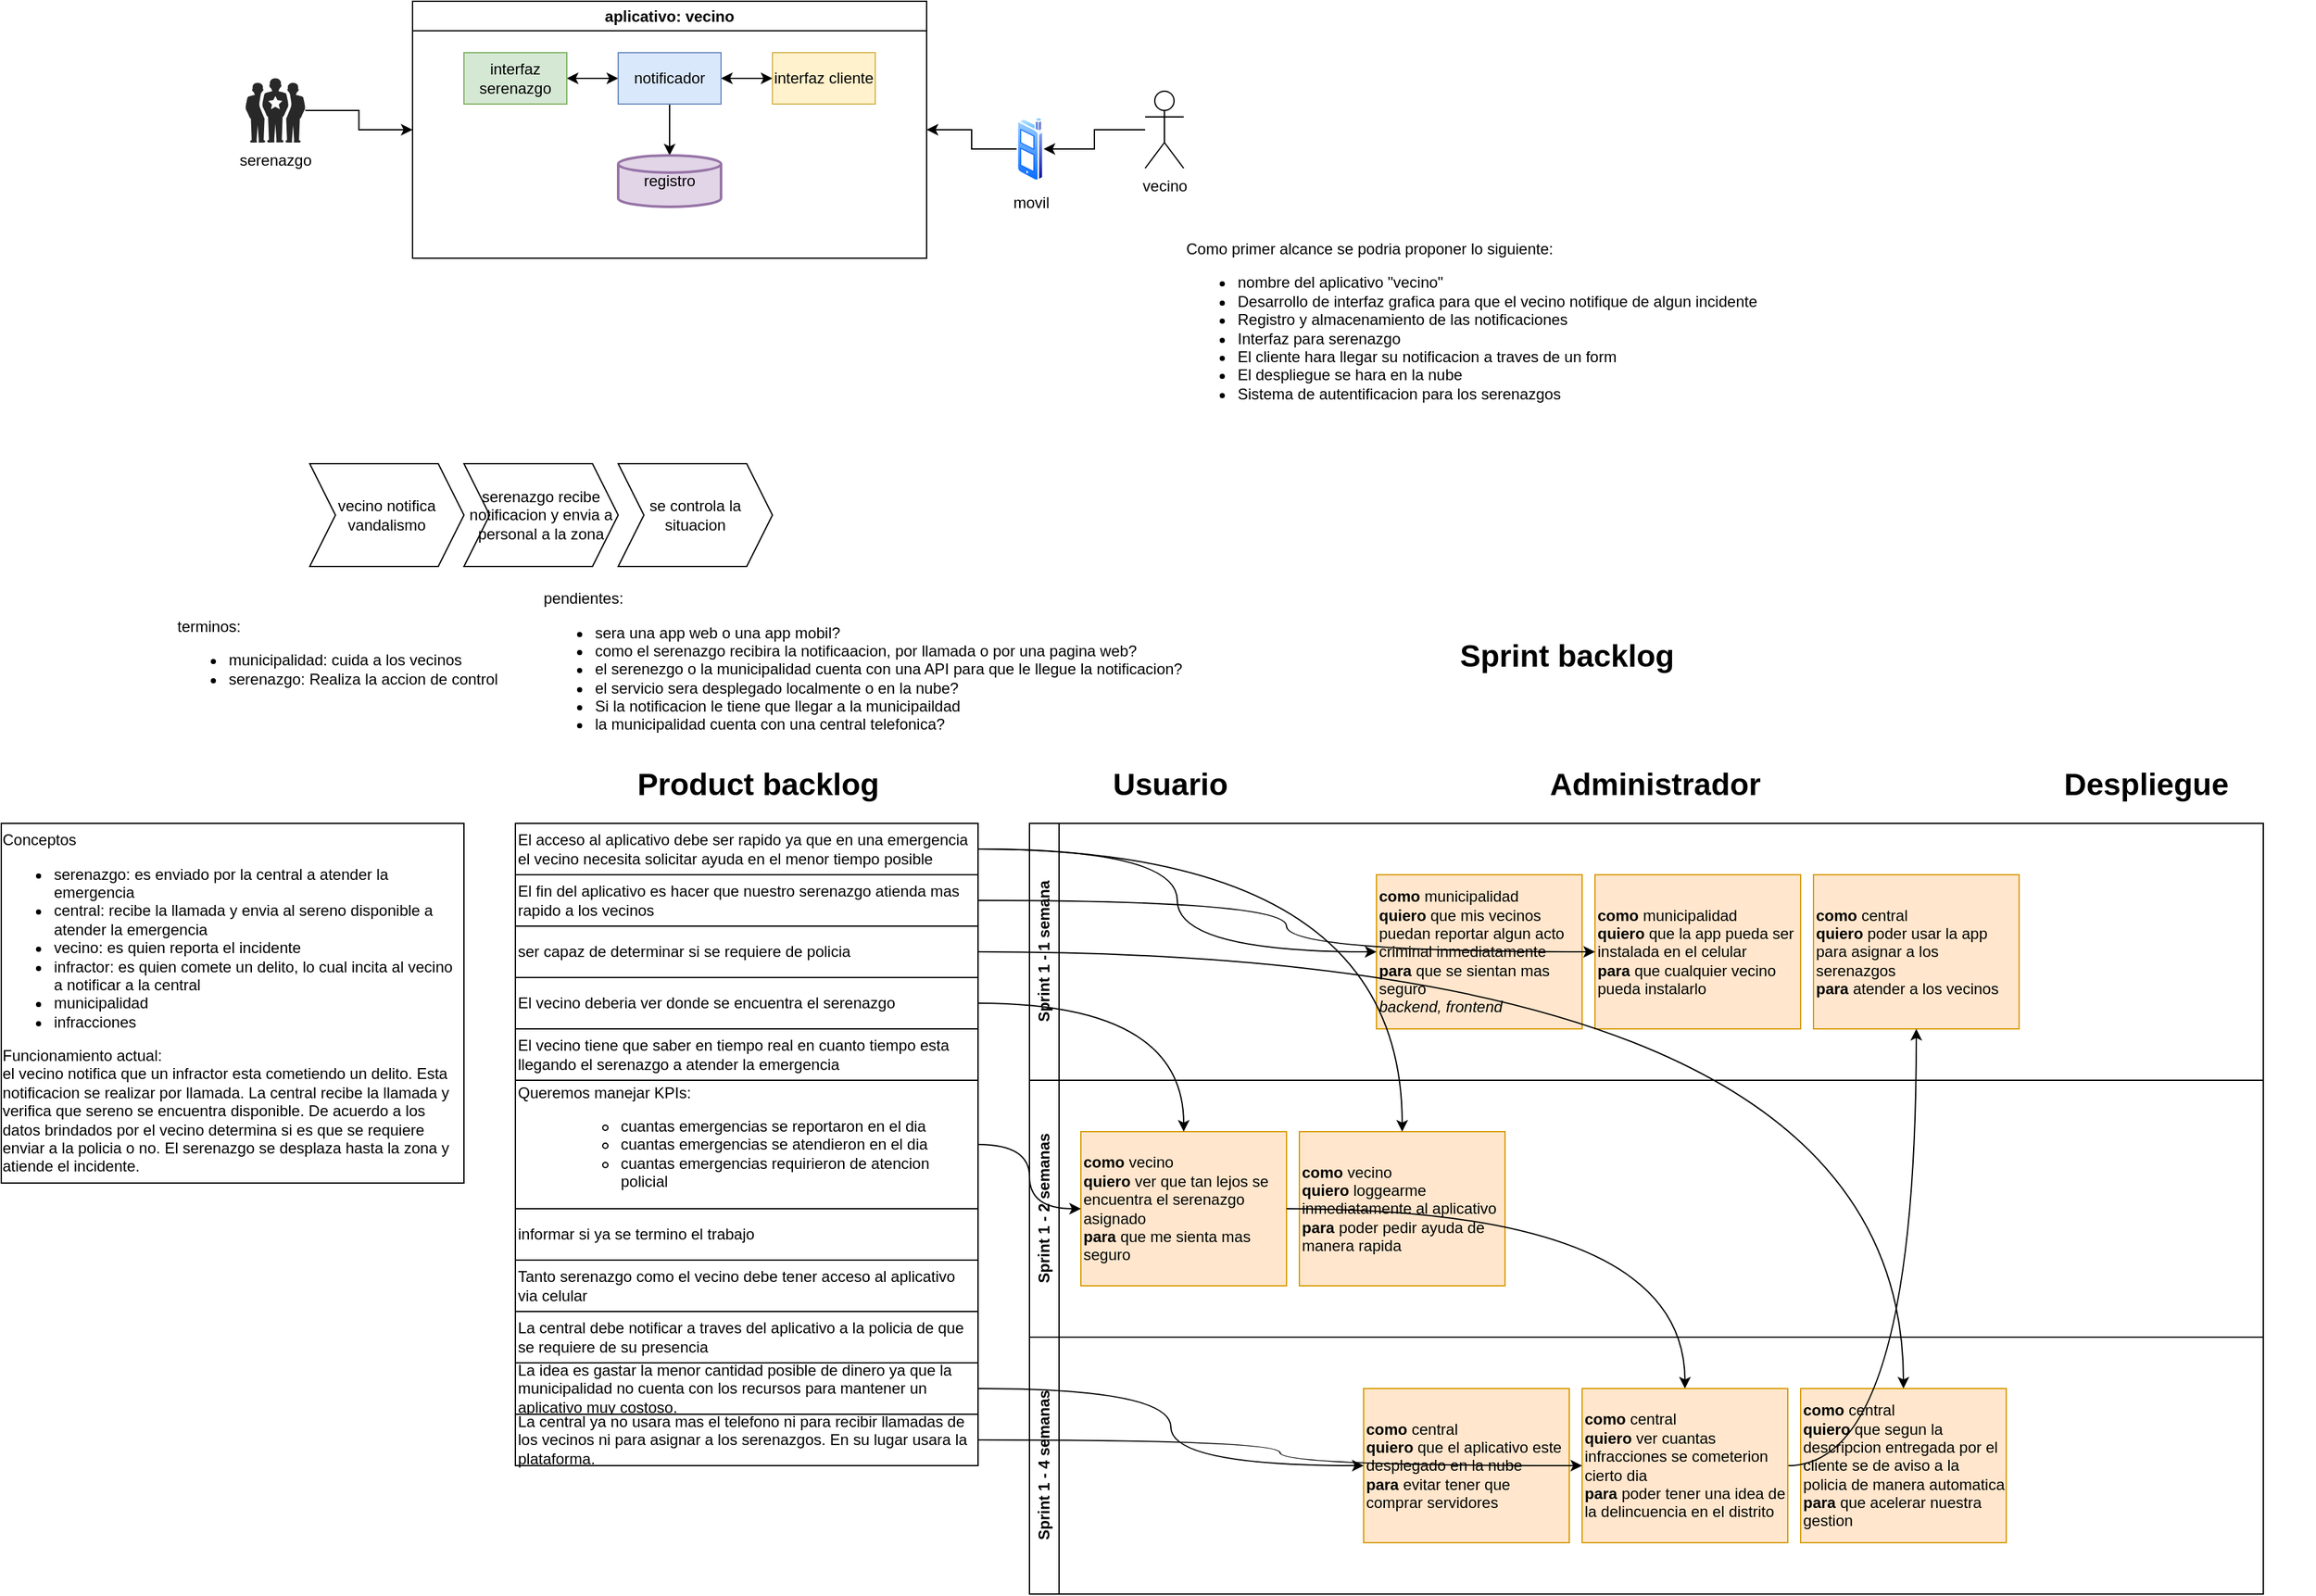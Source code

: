 <mxfile version="21.3.0" type="github">
  <diagram name="Página-1" id="Bkhv1BzIpxXXVQEzDvKO">
    <mxGraphModel dx="2129" dy="658" grid="1" gridSize="10" guides="0" tooltips="1" connect="1" arrows="1" fold="1" page="1" pageScale="1" pageWidth="827" pageHeight="1169" math="0" shadow="0">
      <root>
        <mxCell id="0" />
        <mxCell id="1" parent="0" />
        <mxCell id="rcJcJloOi9SXId4dmmQ6-50" style="edgeStyle=orthogonalEdgeStyle;rounded=0;orthogonalLoop=1;jettySize=auto;html=1;" parent="1" source="rcJcJloOi9SXId4dmmQ6-2" target="rcJcJloOi9SXId4dmmQ6-9" edge="1">
          <mxGeometry relative="1" as="geometry" />
        </mxCell>
        <mxCell id="rcJcJloOi9SXId4dmmQ6-2" value="vecino" style="shape=umlActor;verticalLabelPosition=bottom;verticalAlign=top;html=1;outlineConnect=0;" parent="1" vertex="1">
          <mxGeometry x="730" y="110" width="30" height="60" as="geometry" />
        </mxCell>
        <mxCell id="rcJcJloOi9SXId4dmmQ6-51" style="edgeStyle=orthogonalEdgeStyle;rounded=0;orthogonalLoop=1;jettySize=auto;html=1;" parent="1" source="rcJcJloOi9SXId4dmmQ6-9" target="rcJcJloOi9SXId4dmmQ6-41" edge="1">
          <mxGeometry relative="1" as="geometry" />
        </mxCell>
        <mxCell id="rcJcJloOi9SXId4dmmQ6-9" value="movil" style="image;aspect=fixed;perimeter=ellipsePerimeter;html=1;align=center;shadow=0;dashed=0;spacingTop=3;image=img/lib/active_directory/cell_phone.svg;" parent="1" vertex="1">
          <mxGeometry x="630" y="130" width="21" height="50" as="geometry" />
        </mxCell>
        <mxCell id="rcJcJloOi9SXId4dmmQ6-26" value="vecino notifica vandalismo" style="shape=step;perimeter=stepPerimeter;whiteSpace=wrap;html=1;fixedSize=1;" parent="1" vertex="1">
          <mxGeometry x="80" y="400" width="120" height="80" as="geometry" />
        </mxCell>
        <mxCell id="rcJcJloOi9SXId4dmmQ6-27" value="serenazgo recibe notificacion y envia a personal a la zona" style="shape=step;perimeter=stepPerimeter;whiteSpace=wrap;html=1;fixedSize=1;" parent="1" vertex="1">
          <mxGeometry x="200" y="400" width="120" height="80" as="geometry" />
        </mxCell>
        <mxCell id="rcJcJloOi9SXId4dmmQ6-28" value="se controla la situacion" style="shape=step;perimeter=stepPerimeter;whiteSpace=wrap;html=1;fixedSize=1;" parent="1" vertex="1">
          <mxGeometry x="320" y="400" width="120" height="80" as="geometry" />
        </mxCell>
        <mxCell id="rcJcJloOi9SXId4dmmQ6-36" value="pendientes:&lt;br&gt;&lt;ul&gt;&lt;li&gt;sera una app web o una app mobil?&lt;br&gt;&lt;/li&gt;&lt;li&gt;como el serenazgo recibira la notificaacion, por llamada o por una pagina web?&lt;/li&gt;&lt;li&gt;el serenezgo o la municipalidad cuenta con una API para que le llegue la notificacion?&lt;/li&gt;&lt;li&gt;el servicio sera desplegado localmente o en la nube?&lt;/li&gt;&lt;li&gt;Si la notificacion le tiene que llegar a la municipaildad&lt;/li&gt;&lt;li&gt;la municipalidad cuenta con una central telefonica?&amp;nbsp;&lt;/li&gt;&lt;/ul&gt;" style="text;html=1;align=left;verticalAlign=middle;resizable=0;points=[];autosize=1;strokeColor=none;fillColor=none;" parent="1" vertex="1">
          <mxGeometry x="260" y="490" width="520" height="140" as="geometry" />
        </mxCell>
        <mxCell id="rcJcJloOi9SXId4dmmQ6-40" value="terminos:&lt;br&gt;&lt;ul&gt;&lt;li&gt;municipalidad: cuida a los vecinos&lt;/li&gt;&lt;li&gt;serenazgo: Realiza la accion de control&lt;/li&gt;&lt;/ul&gt;" style="text;html=1;align=left;verticalAlign=middle;resizable=0;points=[];autosize=1;strokeColor=none;fillColor=none;" parent="1" vertex="1">
          <mxGeometry x="-25" y="513" width="270" height="80" as="geometry" />
        </mxCell>
        <mxCell id="rcJcJloOi9SXId4dmmQ6-41" value="aplicativo: vecino" style="swimlane;whiteSpace=wrap;html=1;" parent="1" vertex="1">
          <mxGeometry x="160" y="40" width="400" height="200" as="geometry" />
        </mxCell>
        <mxCell id="rcJcJloOi9SXId4dmmQ6-44" value="" style="edgeStyle=orthogonalEdgeStyle;rounded=0;orthogonalLoop=1;jettySize=auto;html=1;startArrow=classic;startFill=1;" parent="rcJcJloOi9SXId4dmmQ6-41" source="rcJcJloOi9SXId4dmmQ6-42" target="rcJcJloOi9SXId4dmmQ6-43" edge="1">
          <mxGeometry relative="1" as="geometry" />
        </mxCell>
        <mxCell id="rcJcJloOi9SXId4dmmQ6-42" value="interfaz serenazgo" style="rounded=0;whiteSpace=wrap;html=1;fillColor=#d5e8d4;strokeColor=#82b366;" parent="rcJcJloOi9SXId4dmmQ6-41" vertex="1">
          <mxGeometry x="40" y="40" width="80" height="40" as="geometry" />
        </mxCell>
        <mxCell id="rcJcJloOi9SXId4dmmQ6-46" value="" style="edgeStyle=orthogonalEdgeStyle;rounded=0;orthogonalLoop=1;jettySize=auto;html=1;startArrow=classic;startFill=1;" parent="rcJcJloOi9SXId4dmmQ6-41" source="rcJcJloOi9SXId4dmmQ6-43" target="rcJcJloOi9SXId4dmmQ6-45" edge="1">
          <mxGeometry relative="1" as="geometry" />
        </mxCell>
        <mxCell id="rcJcJloOi9SXId4dmmQ6-58" style="edgeStyle=orthogonalEdgeStyle;rounded=0;orthogonalLoop=1;jettySize=auto;html=1;" parent="rcJcJloOi9SXId4dmmQ6-41" source="rcJcJloOi9SXId4dmmQ6-43" target="rcJcJloOi9SXId4dmmQ6-57" edge="1">
          <mxGeometry relative="1" as="geometry" />
        </mxCell>
        <mxCell id="rcJcJloOi9SXId4dmmQ6-43" value="notificador" style="rounded=0;whiteSpace=wrap;html=1;fillColor=#dae8fc;strokeColor=#6c8ebf;" parent="rcJcJloOi9SXId4dmmQ6-41" vertex="1">
          <mxGeometry x="160" y="40" width="80" height="40" as="geometry" />
        </mxCell>
        <mxCell id="rcJcJloOi9SXId4dmmQ6-45" value="interfaz cliente" style="rounded=0;whiteSpace=wrap;html=1;fillColor=#fff2cc;strokeColor=#d6b656;" parent="rcJcJloOi9SXId4dmmQ6-41" vertex="1">
          <mxGeometry x="280" y="40" width="80" height="40" as="geometry" />
        </mxCell>
        <mxCell id="rcJcJloOi9SXId4dmmQ6-57" value="registro" style="strokeWidth=2;html=1;shape=mxgraph.flowchart.database;whiteSpace=wrap;fillColor=#e1d5e7;strokeColor=#9673a6;" parent="rcJcJloOi9SXId4dmmQ6-41" vertex="1">
          <mxGeometry x="160" y="120" width="80" height="40" as="geometry" />
        </mxCell>
        <mxCell id="rcJcJloOi9SXId4dmmQ6-48" style="edgeStyle=orthogonalEdgeStyle;rounded=0;orthogonalLoop=1;jettySize=auto;html=1;" parent="1" source="rcJcJloOi9SXId4dmmQ6-47" target="rcJcJloOi9SXId4dmmQ6-41" edge="1">
          <mxGeometry relative="1" as="geometry" />
        </mxCell>
        <mxCell id="rcJcJloOi9SXId4dmmQ6-47" value="serenazgo" style="verticalLabelPosition=bottom;sketch=0;html=1;fillColor=#282828;strokeColor=none;verticalAlign=top;pointerEvents=1;align=center;shape=mxgraph.cisco_safe.people_places_things_icons.icon1;" parent="1" vertex="1">
          <mxGeometry x="30" y="100" width="46.5" height="50" as="geometry" />
        </mxCell>
        <mxCell id="rcJcJloOi9SXId4dmmQ6-56" value="&lt;div&gt;Como primer alcance se podria proponer lo siguiente:&lt;/div&gt;&lt;div&gt;&lt;ul&gt;&lt;li&gt;nombre del aplicativo &quot;vecino&quot;&lt;/li&gt;&lt;li&gt;Desarrollo de interfaz grafica para que el vecino notifique de algun incidente&lt;/li&gt;&lt;li&gt;Registro y almacenamiento de las notificaciones&lt;/li&gt;&lt;li&gt;Interfaz para serenazgo&lt;/li&gt;&lt;li&gt;El cliente hara llegar su notificacion a traves de un form&lt;/li&gt;&lt;li&gt;El despliegue se hara en la nube&lt;/li&gt;&lt;li&gt;Sistema de autentificacion para los serenazgos&lt;/li&gt;&lt;/ul&gt;&lt;/div&gt;" style="text;html=1;align=left;verticalAlign=middle;resizable=0;points=[];autosize=1;strokeColor=none;fillColor=none;" parent="1" vertex="1">
          <mxGeometry x="760" y="220" width="470" height="150" as="geometry" />
        </mxCell>
        <mxCell id="HjE2S8ZvpKFxGUU12qkj-8" value="&lt;h1&gt;Product backlog&lt;/h1&gt;" style="text;html=1;strokeColor=none;fillColor=none;spacing=5;spacingTop=-20;whiteSpace=wrap;overflow=hidden;rounded=0;" vertex="1" parent="1">
          <mxGeometry x="330" y="630" width="200" height="120" as="geometry" />
        </mxCell>
        <mxCell id="HjE2S8ZvpKFxGUU12qkj-11" value="&lt;h1&gt;Sprint backlog&lt;/h1&gt;" style="text;html=1;strokeColor=none;fillColor=none;spacing=5;spacingTop=-20;whiteSpace=wrap;overflow=hidden;rounded=0;" vertex="1" parent="1">
          <mxGeometry x="970" y="530" width="200" height="120" as="geometry" />
        </mxCell>
        <mxCell id="HjE2S8ZvpKFxGUU12qkj-13" value="&lt;div style=&quot;text-align: left;&quot;&gt;Conceptos&lt;/div&gt;&lt;ul style=&quot;border-color: var(--border-color); text-align: left;&quot;&gt;&lt;li&gt;&lt;span style=&quot;background-color: initial;&quot;&gt;serenazgo: es enviado por la central a atender la emergencia&lt;/span&gt;&lt;br&gt;&lt;/li&gt;&lt;li&gt;&lt;span style=&quot;background-color: initial;&quot;&gt;central: recibe la llamada y envia al sereno disponible a atender la emergencia&lt;/span&gt;&lt;br&gt;&lt;/li&gt;&lt;li&gt;&lt;span style=&quot;background-color: initial;&quot;&gt;vecino: es quien reporta el incidente&lt;/span&gt;&lt;br&gt;&lt;/li&gt;&lt;li&gt;&lt;span style=&quot;background-color: initial;&quot;&gt;infractor: es quien comete un delito, lo cual incita al vecino a notificar a la central&lt;/span&gt;&lt;br&gt;&lt;/li&gt;&lt;li&gt;&lt;span style=&quot;background-color: initial;&quot;&gt;municipalidad&lt;/span&gt;&lt;br&gt;&lt;/li&gt;&lt;li&gt;infracciones&lt;/li&gt;&lt;/ul&gt;&lt;div style=&quot;text-align: left;&quot;&gt;&lt;span style=&quot;background-color: initial;&quot;&gt;Funcionamiento actual:&lt;/span&gt;&lt;/div&gt;&lt;div style=&quot;text-align: left;&quot;&gt;&lt;span style=&quot;background-color: initial;&quot;&gt;el vecino notifica que un infractor esta cometiendo un delito. Esta notificacion se realizar por llamada. La central recibe la llamada y verifica que sereno se encuentra disponible. De acuerdo a los datos brindados por el vecino determina si es que se requiere enviar a la policia o no. El serenazgo se desplaza hasta la zona y atiende el incidente.&amp;nbsp;&lt;/span&gt;&lt;/div&gt;" style="rounded=0;whiteSpace=wrap;html=1;" vertex="1" parent="1">
          <mxGeometry x="-160" y="680" width="360" height="280" as="geometry" />
        </mxCell>
        <mxCell id="HjE2S8ZvpKFxGUU12qkj-19" value="Sprint 1 - 1 semana" style="swimlane;horizontal=0;whiteSpace=wrap;html=1;" vertex="1" parent="1">
          <mxGeometry x="640" y="680" width="960" height="200" as="geometry" />
        </mxCell>
        <mxCell id="HjE2S8ZvpKFxGUU12qkj-26" value="&lt;b&gt;como&lt;/b&gt; municipalidad&lt;br&gt;&lt;b&gt;quiero&lt;/b&gt; que la app pueda ser instalada en el celular&lt;br&gt;&lt;b&gt;para&lt;/b&gt; que cualquier vecino pueda instalarlo" style="rounded=0;whiteSpace=wrap;html=1;align=left;fillColor=#ffe6cc;strokeColor=#d79b00;" vertex="1" parent="HjE2S8ZvpKFxGUU12qkj-19">
          <mxGeometry x="440" y="40" width="160" height="120" as="geometry" />
        </mxCell>
        <mxCell id="HjE2S8ZvpKFxGUU12qkj-1" value="&lt;b&gt;como&lt;/b&gt; municipalidad&lt;br&gt;&lt;b&gt;quiero&lt;/b&gt; que mis vecinos puedan reportar algun acto criminal inmediatamente&lt;br&gt;&lt;b&gt;para&lt;/b&gt; que se sientan mas seguro&lt;br&gt;&lt;i&gt;backend, frontend&lt;/i&gt;" style="rounded=0;whiteSpace=wrap;html=1;align=left;fillColor=#ffe6cc;strokeColor=#d79b00;" vertex="1" parent="HjE2S8ZvpKFxGUU12qkj-19">
          <mxGeometry x="270" y="40" width="160" height="120" as="geometry" />
        </mxCell>
        <mxCell id="HjE2S8ZvpKFxGUU12qkj-105" value="&lt;b&gt;como&lt;/b&gt; central&lt;br&gt;&lt;b&gt;quiero&lt;/b&gt;&amp;nbsp;poder usar la app para asignar a los serenazgos&lt;br&gt;&lt;b&gt;para&lt;/b&gt; atender a los vecinos" style="rounded=0;whiteSpace=wrap;html=1;align=left;fillColor=#ffe6cc;strokeColor=#d79b00;" vertex="1" parent="HjE2S8ZvpKFxGUU12qkj-19">
          <mxGeometry x="610" y="40" width="160" height="120" as="geometry" />
        </mxCell>
        <mxCell id="HjE2S8ZvpKFxGUU12qkj-20" value="Sprint 1 - 2 semanas" style="swimlane;horizontal=0;whiteSpace=wrap;html=1;" vertex="1" parent="1">
          <mxGeometry x="640" y="880" width="960" height="200" as="geometry" />
        </mxCell>
        <mxCell id="HjE2S8ZvpKFxGUU12qkj-25" value="&lt;b&gt;como&lt;/b&gt; vecino&lt;br&gt;&lt;b&gt;quiero&lt;/b&gt; loggearme inmediatamente al aplicativo&lt;br&gt;&lt;b&gt;para&lt;/b&gt; poder pedir ayuda de manera rapida" style="rounded=0;whiteSpace=wrap;html=1;align=left;fillColor=#ffe6cc;strokeColor=#d79b00;" vertex="1" parent="HjE2S8ZvpKFxGUU12qkj-20">
          <mxGeometry x="210" y="40" width="160" height="120" as="geometry" />
        </mxCell>
        <mxCell id="HjE2S8ZvpKFxGUU12qkj-24" value="&lt;b&gt;como&lt;/b&gt; vecino&lt;br&gt;&lt;b&gt;quiero&lt;/b&gt;&amp;nbsp;ver que tan lejos se encuentra el serenazgo asignado&lt;br&gt;&lt;b&gt;para&lt;/b&gt; que me sienta mas seguro" style="rounded=0;whiteSpace=wrap;html=1;align=left;fillColor=#ffe6cc;strokeColor=#d79b00;" vertex="1" parent="HjE2S8ZvpKFxGUU12qkj-20">
          <mxGeometry x="40" y="40" width="160" height="120" as="geometry" />
        </mxCell>
        <mxCell id="HjE2S8ZvpKFxGUU12qkj-21" value="Sprint 1 - 4 semanas" style="swimlane;horizontal=0;whiteSpace=wrap;html=1;" vertex="1" parent="1">
          <mxGeometry x="640" y="1080" width="960" height="200" as="geometry" />
        </mxCell>
        <mxCell id="HjE2S8ZvpKFxGUU12qkj-15" value="&lt;b&gt;como&lt;/b&gt; central&lt;br&gt;&lt;b&gt;quiero&lt;/b&gt;&amp;nbsp;que el aplicativo este desplegado en la nube&lt;br&gt;&lt;b&gt;para&lt;/b&gt; evitar tener que comprar servidores" style="rounded=0;whiteSpace=wrap;html=1;align=left;fillColor=#ffe6cc;strokeColor=#d79b00;" vertex="1" parent="HjE2S8ZvpKFxGUU12qkj-21">
          <mxGeometry x="260" y="40" width="160" height="120" as="geometry" />
        </mxCell>
        <mxCell id="HjE2S8ZvpKFxGUU12qkj-102" value="&lt;b&gt;como&lt;/b&gt; central&lt;br&gt;&lt;b&gt;quiero&lt;/b&gt; que segun la descripcion entregada por el cliente se de aviso a la policia de manera automatica&lt;br&gt;&lt;b&gt;para&lt;/b&gt; que acelerar nuestra gestion" style="rounded=0;whiteSpace=wrap;html=1;align=left;fillColor=#ffe6cc;strokeColor=#d79b00;" vertex="1" parent="HjE2S8ZvpKFxGUU12qkj-21">
          <mxGeometry x="600" y="40" width="160" height="120" as="geometry" />
        </mxCell>
        <mxCell id="HjE2S8ZvpKFxGUU12qkj-86" style="rounded=0;orthogonalLoop=1;jettySize=auto;html=1;edgeStyle=orthogonalEdgeStyle;curved=1;" edge="1" parent="1" source="HjE2S8ZvpKFxGUU12qkj-85" target="HjE2S8ZvpKFxGUU12qkj-1">
          <mxGeometry relative="1" as="geometry" />
        </mxCell>
        <mxCell id="HjE2S8ZvpKFxGUU12qkj-100" style="edgeStyle=orthogonalEdgeStyle;rounded=0;orthogonalLoop=1;jettySize=auto;html=1;curved=1;" edge="1" parent="1" source="HjE2S8ZvpKFxGUU12qkj-85" target="HjE2S8ZvpKFxGUU12qkj-25">
          <mxGeometry relative="1" as="geometry" />
        </mxCell>
        <mxCell id="HjE2S8ZvpKFxGUU12qkj-85" value="&lt;span style=&quot;background-color: initial;&quot;&gt;El acceso al aplicativo debe ser rapido ya que en una emergencia el vecino necesita solicitar ayuda en el menor tiempo posible&lt;/span&gt;" style="rounded=0;whiteSpace=wrap;html=1;align=left;" vertex="1" parent="1">
          <mxGeometry x="240" y="680" width="360" height="40" as="geometry" />
        </mxCell>
        <mxCell id="HjE2S8ZvpKFxGUU12qkj-95" style="edgeStyle=orthogonalEdgeStyle;rounded=0;orthogonalLoop=1;jettySize=auto;html=1;curved=1;" edge="1" parent="1" source="HjE2S8ZvpKFxGUU12qkj-87" target="HjE2S8ZvpKFxGUU12qkj-26">
          <mxGeometry relative="1" as="geometry" />
        </mxCell>
        <mxCell id="HjE2S8ZvpKFxGUU12qkj-87" value="El fin del aplicativo es hacer que nuestro serenazgo atienda mas rapido a los vecinos" style="rounded=0;whiteSpace=wrap;html=1;align=left;" vertex="1" parent="1">
          <mxGeometry x="240" y="720" width="360" height="40" as="geometry" />
        </mxCell>
        <mxCell id="HjE2S8ZvpKFxGUU12qkj-103" style="edgeStyle=orthogonalEdgeStyle;rounded=0;orthogonalLoop=1;jettySize=auto;html=1;curved=1;" edge="1" parent="1" source="HjE2S8ZvpKFxGUU12qkj-88" target="HjE2S8ZvpKFxGUU12qkj-102">
          <mxGeometry relative="1" as="geometry" />
        </mxCell>
        <mxCell id="HjE2S8ZvpKFxGUU12qkj-88" value="&lt;div&gt;ser capaz de determinar si se requiere de policia&lt;/div&gt;" style="rounded=0;whiteSpace=wrap;html=1;align=left;" vertex="1" parent="1">
          <mxGeometry x="240" y="760" width="360" height="40" as="geometry" />
        </mxCell>
        <mxCell id="HjE2S8ZvpKFxGUU12qkj-97" style="edgeStyle=orthogonalEdgeStyle;rounded=0;orthogonalLoop=1;jettySize=auto;html=1;curved=1;" edge="1" parent="1" source="HjE2S8ZvpKFxGUU12qkj-89" target="HjE2S8ZvpKFxGUU12qkj-24">
          <mxGeometry relative="1" as="geometry" />
        </mxCell>
        <mxCell id="HjE2S8ZvpKFxGUU12qkj-89" value="&lt;span style=&quot;background-color: initial;&quot;&gt;El vecino deberia ver donde se encuentra el serenazgo&lt;/span&gt;" style="rounded=0;whiteSpace=wrap;html=1;align=left;" vertex="1" parent="1">
          <mxGeometry x="240" y="800" width="360" height="40" as="geometry" />
        </mxCell>
        <mxCell id="HjE2S8ZvpKFxGUU12qkj-90" value="&lt;div&gt;El vecino tiene que saber en tiempo real en cuanto tiempo esta llegando el serenazgo a atender la emergencia&lt;/div&gt;" style="rounded=0;whiteSpace=wrap;html=1;align=left;" vertex="1" parent="1">
          <mxGeometry x="240" y="840" width="360" height="40" as="geometry" />
        </mxCell>
        <mxCell id="HjE2S8ZvpKFxGUU12qkj-96" style="edgeStyle=orthogonalEdgeStyle;rounded=0;orthogonalLoop=1;jettySize=auto;html=1;curved=1;" edge="1" parent="1" source="HjE2S8ZvpKFxGUU12qkj-24" target="HjE2S8ZvpKFxGUU12qkj-23">
          <mxGeometry relative="1" as="geometry" />
        </mxCell>
        <mxCell id="HjE2S8ZvpKFxGUU12qkj-91" value="&lt;span style=&quot;background-color: initial;&quot;&gt;Queremos manejar KPIs:&lt;/span&gt;&lt;br&gt;&lt;ul style=&quot;border-color: var(--border-color);&quot;&gt;&lt;ul style=&quot;border-color: var(--border-color);&quot;&gt;&lt;li style=&quot;border-color: var(--border-color);&quot;&gt;cuantas emergencias se reportaron en el dia&lt;/li&gt;&lt;li style=&quot;border-color: var(--border-color);&quot;&gt;cuantas emergencias se atendieron en el dia&lt;/li&gt;&lt;li style=&quot;border-color: var(--border-color);&quot;&gt;cuantas emergencias requirieron de atencion policial&lt;/li&gt;&lt;/ul&gt;&lt;/ul&gt;" style="rounded=0;whiteSpace=wrap;html=1;align=left;" vertex="1" parent="1">
          <mxGeometry x="240" y="880" width="360" height="100" as="geometry" />
        </mxCell>
        <mxCell id="HjE2S8ZvpKFxGUU12qkj-92" value="&lt;span style=&quot;background-color: initial;&quot;&gt;informar si ya se termino el trabajo&lt;/span&gt;" style="rounded=0;whiteSpace=wrap;html=1;align=left;" vertex="1" parent="1">
          <mxGeometry x="240" y="980" width="360" height="40" as="geometry" />
        </mxCell>
        <mxCell id="HjE2S8ZvpKFxGUU12qkj-93" value="&lt;span style=&quot;background-color: initial;&quot;&gt;Tanto serenazgo como el vecino debe tener acceso al aplicativo via celular&lt;/span&gt;" style="rounded=0;whiteSpace=wrap;html=1;align=left;" vertex="1" parent="1">
          <mxGeometry x="240" y="1020" width="360" height="40" as="geometry" />
        </mxCell>
        <mxCell id="HjE2S8ZvpKFxGUU12qkj-94" value="La central debe notificar a traves del aplicativo a la policia de que se requiere de su presencia" style="rounded=0;whiteSpace=wrap;html=1;align=left;" vertex="1" parent="1">
          <mxGeometry x="240" y="1060" width="360" height="40" as="geometry" />
        </mxCell>
        <mxCell id="HjE2S8ZvpKFxGUU12qkj-99" style="edgeStyle=orthogonalEdgeStyle;rounded=0;orthogonalLoop=1;jettySize=auto;html=1;curved=1;" edge="1" parent="1" source="HjE2S8ZvpKFxGUU12qkj-98" target="HjE2S8ZvpKFxGUU12qkj-15">
          <mxGeometry relative="1" as="geometry" />
        </mxCell>
        <mxCell id="HjE2S8ZvpKFxGUU12qkj-98" value="La idea es gastar la menor cantidad posible de dinero ya que la municipalidad no cuenta con los recursos para mantener un aplicativo muy costoso." style="rounded=0;whiteSpace=wrap;html=1;align=left;" vertex="1" parent="1">
          <mxGeometry x="240" y="1100" width="360" height="40" as="geometry" />
        </mxCell>
        <mxCell id="HjE2S8ZvpKFxGUU12qkj-106" style="edgeStyle=orthogonalEdgeStyle;rounded=0;orthogonalLoop=1;jettySize=auto;html=1;curved=1;" edge="1" parent="1" source="HjE2S8ZvpKFxGUU12qkj-23" target="HjE2S8ZvpKFxGUU12qkj-105">
          <mxGeometry relative="1" as="geometry" />
        </mxCell>
        <mxCell id="HjE2S8ZvpKFxGUU12qkj-104" value="La central ya no usara mas el telefono ni para recibir llamadas de los vecinos ni para asignar a los serenazgos. En su lugar usara la plataforma." style="rounded=0;whiteSpace=wrap;html=1;align=left;" vertex="1" parent="1">
          <mxGeometry x="240" y="1140" width="360" height="40" as="geometry" />
        </mxCell>
        <mxCell id="HjE2S8ZvpKFxGUU12qkj-109" value="&lt;h1&gt;Despliegue&lt;/h1&gt;" style="text;html=1;strokeColor=none;fillColor=none;spacing=5;spacingTop=-20;whiteSpace=wrap;overflow=hidden;rounded=0;" vertex="1" parent="1">
          <mxGeometry x="1440" y="630" width="200" height="120" as="geometry" />
        </mxCell>
        <mxCell id="HjE2S8ZvpKFxGUU12qkj-110" value="&lt;h1&gt;Administrador&lt;/h1&gt;" style="text;html=1;strokeColor=none;fillColor=none;spacing=5;spacingTop=-20;whiteSpace=wrap;overflow=hidden;rounded=0;" vertex="1" parent="1">
          <mxGeometry x="1040" y="630" width="200" height="120" as="geometry" />
        </mxCell>
        <mxCell id="HjE2S8ZvpKFxGUU12qkj-111" value="&lt;h1&gt;Usuario&lt;/h1&gt;" style="text;html=1;strokeColor=none;fillColor=none;spacing=5;spacingTop=-20;whiteSpace=wrap;overflow=hidden;rounded=0;" vertex="1" parent="1">
          <mxGeometry x="700" y="630" width="200" height="120" as="geometry" />
        </mxCell>
        <mxCell id="HjE2S8ZvpKFxGUU12qkj-112" value="" style="edgeStyle=orthogonalEdgeStyle;rounded=0;orthogonalLoop=1;jettySize=auto;html=1;curved=1;" edge="1" parent="1" source="HjE2S8ZvpKFxGUU12qkj-91" target="HjE2S8ZvpKFxGUU12qkj-24">
          <mxGeometry relative="1" as="geometry">
            <mxPoint x="600" y="930" as="sourcePoint" />
            <mxPoint x="1020" y="1130" as="targetPoint" />
          </mxGeometry>
        </mxCell>
        <mxCell id="HjE2S8ZvpKFxGUU12qkj-113" value="" style="edgeStyle=orthogonalEdgeStyle;rounded=0;orthogonalLoop=1;jettySize=auto;html=1;curved=1;" edge="1" parent="1" source="HjE2S8ZvpKFxGUU12qkj-104" target="HjE2S8ZvpKFxGUU12qkj-23">
          <mxGeometry relative="1" as="geometry">
            <mxPoint x="600" y="1160" as="sourcePoint" />
            <mxPoint x="1370" y="830" as="targetPoint" />
          </mxGeometry>
        </mxCell>
        <mxCell id="HjE2S8ZvpKFxGUU12qkj-23" value="&lt;b&gt;como&lt;/b&gt;&amp;nbsp;central&lt;br&gt;&lt;b&gt;quiero&lt;/b&gt; ver cuantas infracciones se cometerion cierto dia&lt;br&gt;&lt;b&gt;para&lt;/b&gt;&amp;nbsp;poder tener una idea de la delincuencia en el distrito" style="rounded=0;whiteSpace=wrap;html=1;align=left;fillColor=#ffe6cc;strokeColor=#d79b00;" vertex="1" parent="1">
          <mxGeometry x="1070" y="1120" width="160" height="120" as="geometry" />
        </mxCell>
      </root>
    </mxGraphModel>
  </diagram>
</mxfile>
